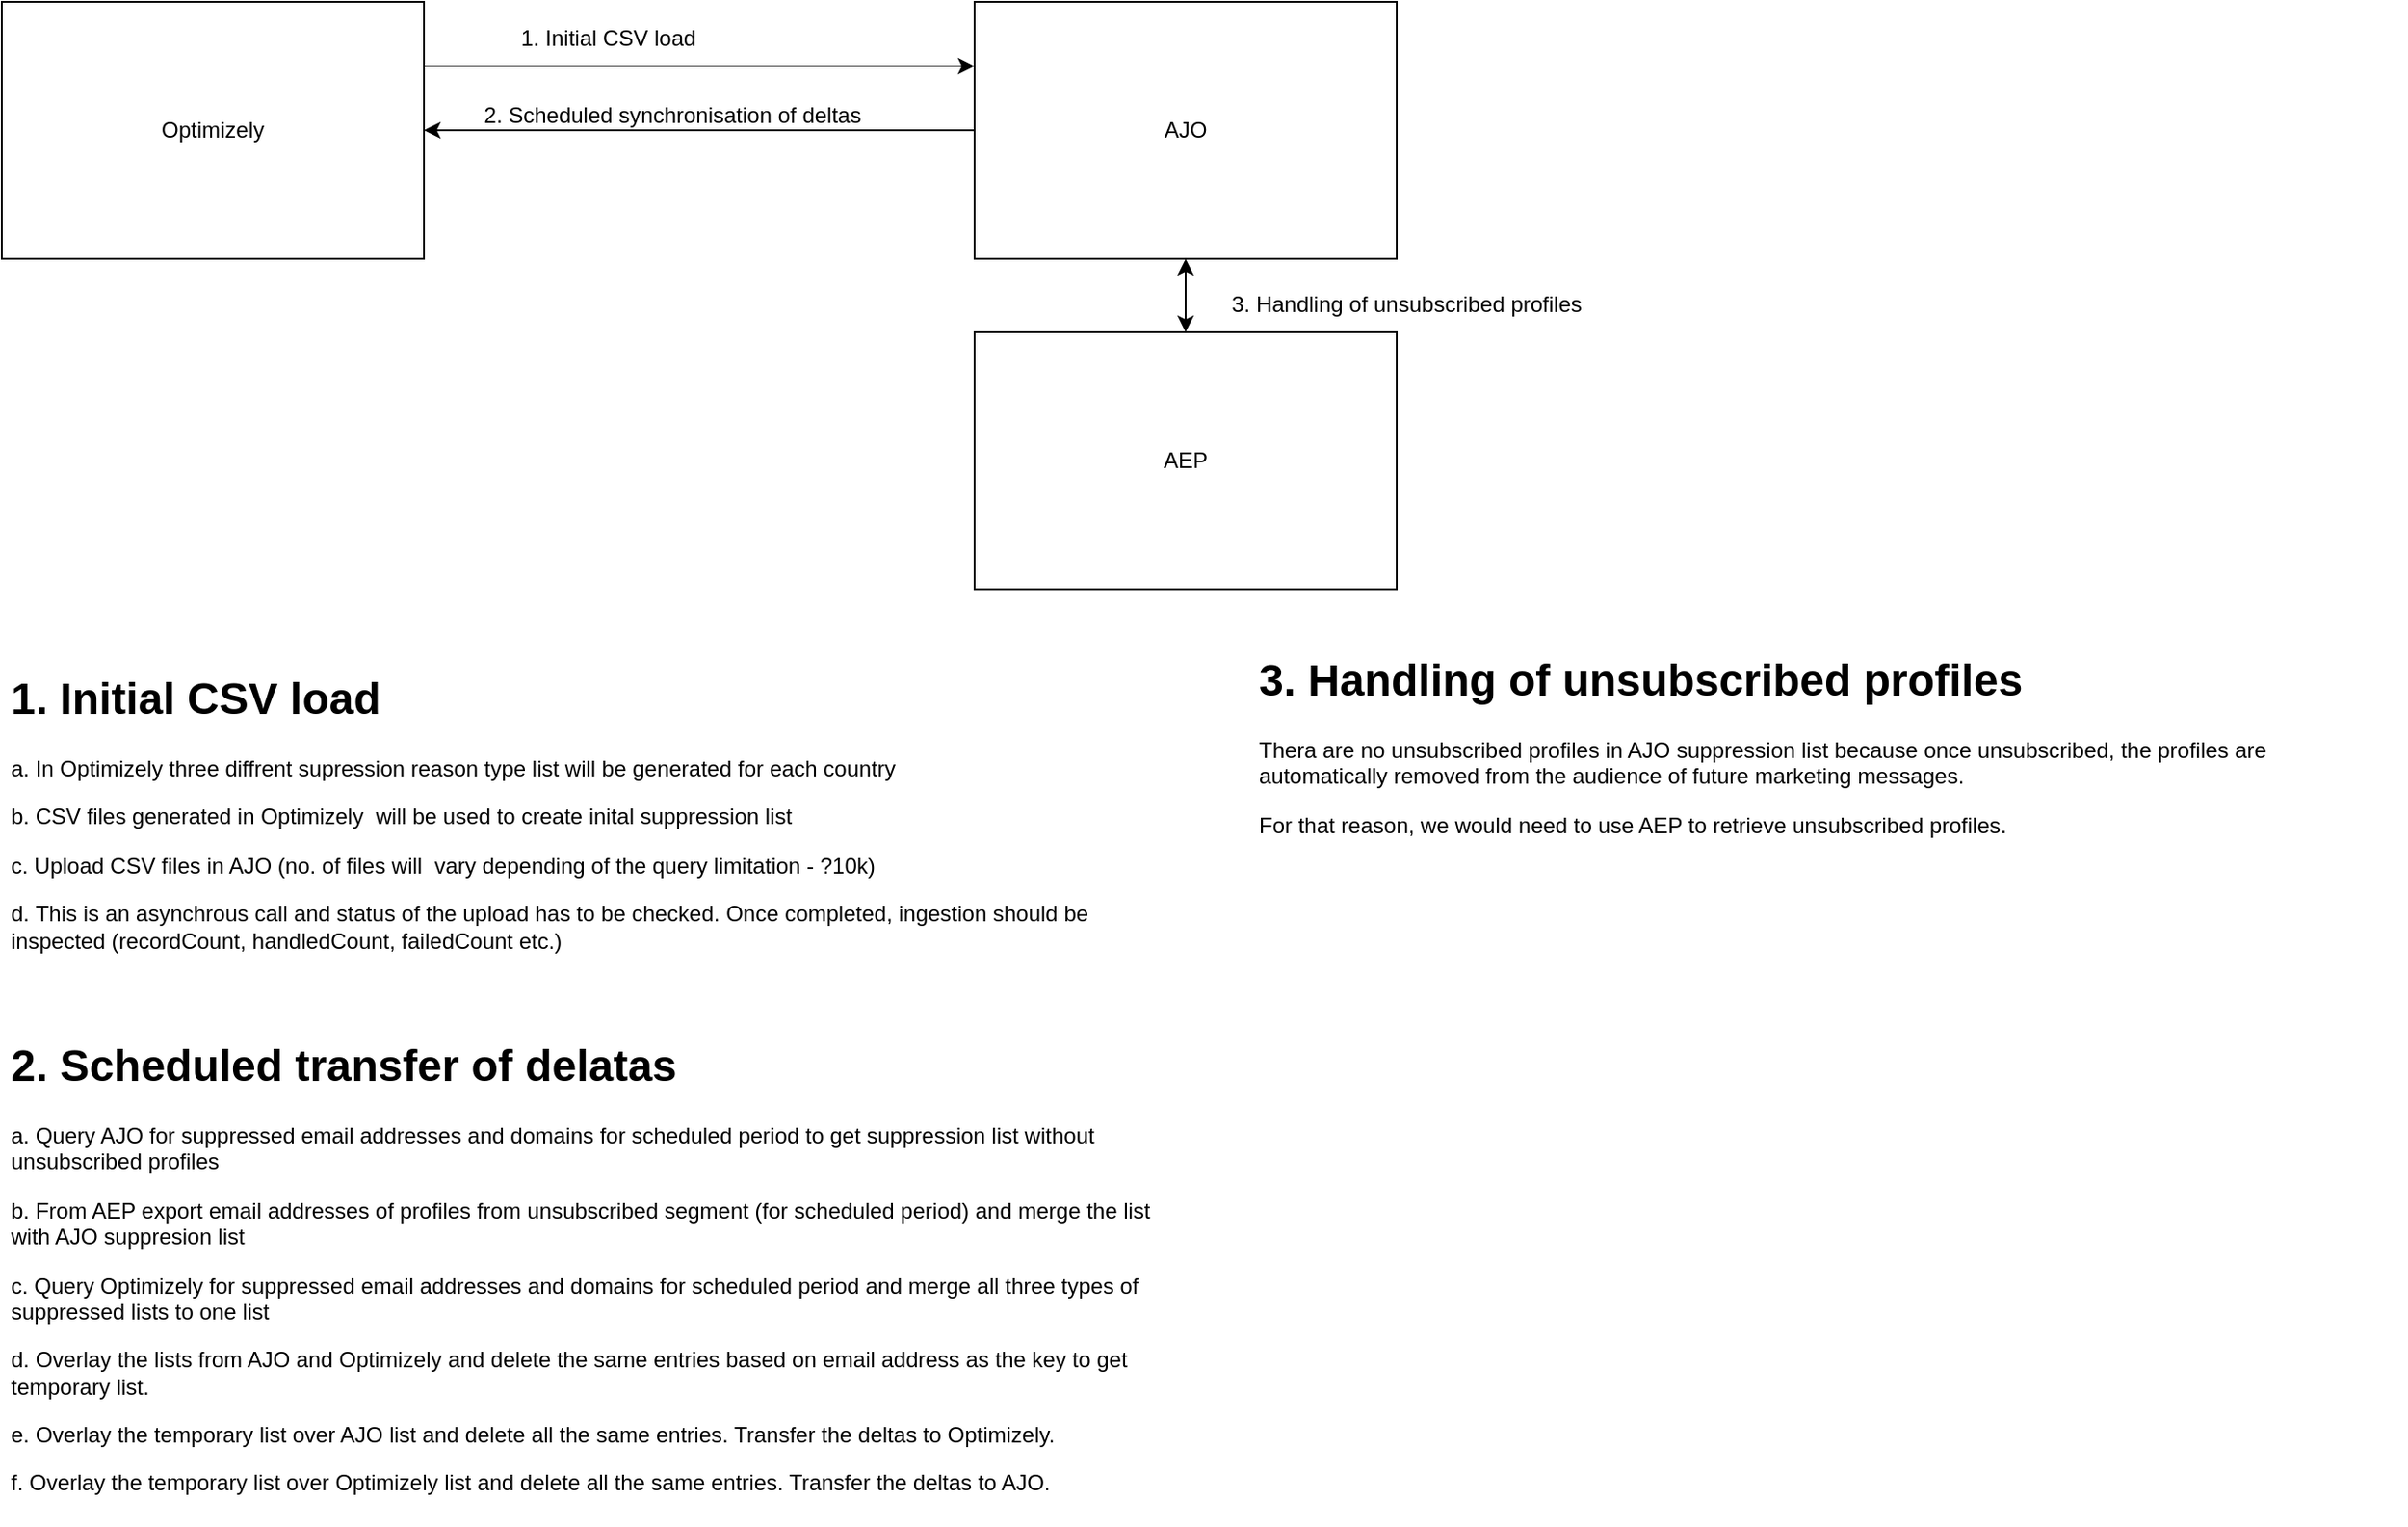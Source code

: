 <mxfile version="20.8.15" type="github">
  <diagram name="Page-1" id="acfl4QLDFEIcwO-fo6fv">
    <mxGraphModel dx="1509" dy="838" grid="1" gridSize="10" guides="1" tooltips="1" connect="1" arrows="1" fold="1" page="1" pageScale="1" pageWidth="827" pageHeight="1169" math="0" shadow="0">
      <root>
        <mxCell id="0" />
        <mxCell id="1" parent="0" />
        <mxCell id="xdOmlFDBoD0OPp4gdqih-4" style="edgeStyle=orthogonalEdgeStyle;rounded=0;orthogonalLoop=1;jettySize=auto;html=1;exitX=0;exitY=0.5;exitDx=0;exitDy=0;entryX=1;entryY=0.5;entryDx=0;entryDy=0;" edge="1" parent="1" source="xdOmlFDBoD0OPp4gdqih-2" target="xdOmlFDBoD0OPp4gdqih-3">
          <mxGeometry relative="1" as="geometry" />
        </mxCell>
        <mxCell id="xdOmlFDBoD0OPp4gdqih-10" style="edgeStyle=orthogonalEdgeStyle;rounded=0;orthogonalLoop=1;jettySize=auto;html=1;exitX=0.5;exitY=1;exitDx=0;exitDy=0;entryX=0.5;entryY=0;entryDx=0;entryDy=0;endArrow=classic;endFill=1;startArrow=classic;startFill=1;" edge="1" parent="1" source="xdOmlFDBoD0OPp4gdqih-2" target="xdOmlFDBoD0OPp4gdqih-8">
          <mxGeometry relative="1" as="geometry" />
        </mxCell>
        <mxCell id="xdOmlFDBoD0OPp4gdqih-2" value="AJO" style="rounded=0;whiteSpace=wrap;html=1;" vertex="1" parent="1">
          <mxGeometry x="570" y="40" width="230" height="140" as="geometry" />
        </mxCell>
        <mxCell id="xdOmlFDBoD0OPp4gdqih-5" style="edgeStyle=orthogonalEdgeStyle;rounded=0;orthogonalLoop=1;jettySize=auto;html=1;exitX=1;exitY=0.25;exitDx=0;exitDy=0;entryX=0;entryY=0.25;entryDx=0;entryDy=0;" edge="1" parent="1" source="xdOmlFDBoD0OPp4gdqih-3" target="xdOmlFDBoD0OPp4gdqih-2">
          <mxGeometry relative="1" as="geometry" />
        </mxCell>
        <mxCell id="xdOmlFDBoD0OPp4gdqih-3" value="Optimizely" style="rounded=0;whiteSpace=wrap;html=1;" vertex="1" parent="1">
          <mxGeometry x="40" y="40" width="230" height="140" as="geometry" />
        </mxCell>
        <mxCell id="xdOmlFDBoD0OPp4gdqih-7" value="1. Initial CSV load" style="text;html=1;align=center;verticalAlign=middle;resizable=0;points=[];autosize=1;strokeColor=none;fillColor=none;" vertex="1" parent="1">
          <mxGeometry x="310" y="45" width="120" height="30" as="geometry" />
        </mxCell>
        <mxCell id="xdOmlFDBoD0OPp4gdqih-8" value="AEP" style="rounded=0;whiteSpace=wrap;html=1;" vertex="1" parent="1">
          <mxGeometry x="570" y="220" width="230" height="140" as="geometry" />
        </mxCell>
        <mxCell id="xdOmlFDBoD0OPp4gdqih-11" value="2. Scheduled synchronisation of deltas" style="text;html=1;align=center;verticalAlign=middle;resizable=0;points=[];autosize=1;strokeColor=none;fillColor=none;" vertex="1" parent="1">
          <mxGeometry x="290" y="87" width="230" height="30" as="geometry" />
        </mxCell>
        <mxCell id="xdOmlFDBoD0OPp4gdqih-14" value="3. Handling of unsubscribed profiles" style="text;html=1;align=center;verticalAlign=middle;resizable=0;points=[];autosize=1;strokeColor=none;fillColor=none;" vertex="1" parent="1">
          <mxGeometry x="700" y="190" width="210" height="30" as="geometry" />
        </mxCell>
        <mxCell id="xdOmlFDBoD0OPp4gdqih-16" value="&lt;h1&gt;1. Initial CSV load&lt;/h1&gt;&lt;p&gt;a. In Optimizely three diffrent supression reason type list will be generated for each country&lt;br&gt;&lt;/p&gt;&lt;p&gt;b. CSV files generated in Optimizely&amp;nbsp; will be used to create inital suppression list&lt;/p&gt;&lt;p&gt;c. Upload CSV files in AJO (no. of files will&amp;nbsp; vary depending of the query limitation - ?10k)&lt;/p&gt;&lt;p&gt;d.&amp;nbsp;&lt;span style=&quot;background-color: initial;&quot;&gt;This is an asynchrous call and status of the upload has to be checked&lt;/span&gt;&lt;span style=&quot;background-color: initial;&quot;&gt;. Once completed, ingestion should be inspected (recordCount, handledCount, failedCount etc.)&lt;/span&gt;&lt;/p&gt;" style="text;html=1;strokeColor=none;fillColor=none;spacing=5;spacingTop=-20;whiteSpace=wrap;overflow=hidden;rounded=0;" vertex="1" parent="1">
          <mxGeometry x="40" y="400" width="630" height="170" as="geometry" />
        </mxCell>
        <mxCell id="xdOmlFDBoD0OPp4gdqih-17" value="&lt;h1&gt;2. Scheduled transfer of delatas&lt;/h1&gt;&lt;p&gt;a. Query AJO for suppressed email addresses and domains for scheduled period to get suppression list without unsubscribed profiles&lt;/p&gt;&lt;p&gt;b. From AEP export email addresses of profiles from&amp;nbsp;&lt;span style=&quot;background-color: initial;&quot;&gt;unsubscribed segment (for scheduled period) and merge the list with AJO suppresion list&lt;/span&gt;&lt;/p&gt;c. Query Optimizely for suppressed email addresses and domains for scheduled period and merge all three types of suppressed lists to one list&lt;p&gt;d. Overlay the lists from AJO and Optimizely and delete the same entries based on email address as the key to get temporary list.&lt;br&gt;&lt;/p&gt;&lt;p&gt;e. Overlay the temporary list over AJO list and delete all the same entries. Transfer the deltas to Optimizely.&lt;br&gt;&lt;/p&gt;&lt;p&gt;f. Overlay the temporary list over Optimizely&amp;nbsp;list and delete all the same entries. Transfer the deltas to AJO.&lt;br&gt;&lt;/p&gt;" style="text;html=1;strokeColor=none;fillColor=none;spacing=5;spacingTop=-20;whiteSpace=wrap;overflow=hidden;rounded=0;" vertex="1" parent="1">
          <mxGeometry x="40" y="600" width="630" height="270" as="geometry" />
        </mxCell>
        <mxCell id="xdOmlFDBoD0OPp4gdqih-19" value="&lt;h1&gt;3. Handling of unsubscribed profiles&lt;/h1&gt;&lt;p&gt;Thera are no unsubscribed profiles in AJO suppression list because once unsubscribed, the profiles are automatically removed from the audience of future marketing messages.&lt;br&gt;&lt;/p&gt;&lt;p&gt;For that reason, we would need to use AEP to retrieve unsubscribed profiles.&lt;/p&gt;" style="text;html=1;strokeColor=none;fillColor=none;spacing=5;spacingTop=-20;whiteSpace=wrap;overflow=hidden;rounded=0;" vertex="1" parent="1">
          <mxGeometry x="720" y="390" width="630" height="170" as="geometry" />
        </mxCell>
      </root>
    </mxGraphModel>
  </diagram>
</mxfile>
